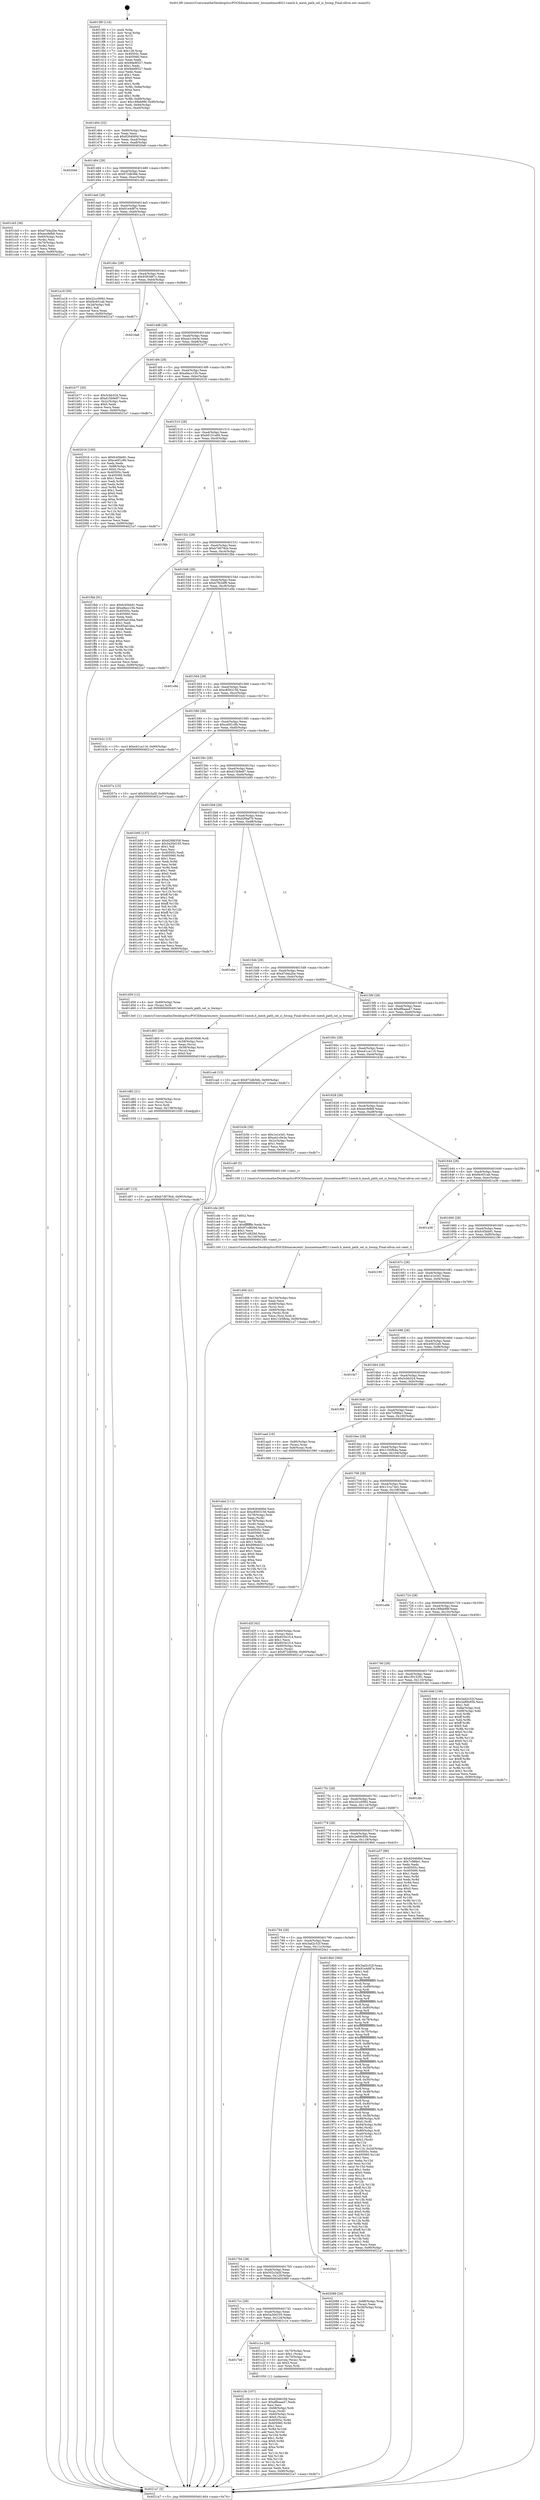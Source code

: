 digraph "0x4013f0" {
  label = "0x4013f0 (/mnt/c/Users/mathe/Desktop/tcc/POCII/binaries/extr_linuxnetmac80211mesh.h_mesh_path_sel_is_hwmp_Final-ollvm.out::main(0))"
  labelloc = "t"
  node[shape=record]

  Entry [label="",width=0.3,height=0.3,shape=circle,fillcolor=black,style=filled]
  "0x401464" [label="{
     0x401464 [32]\l
     | [instrs]\l
     &nbsp;&nbsp;0x401464 \<+6\>: mov -0x90(%rbp),%eax\l
     &nbsp;&nbsp;0x40146a \<+2\>: mov %eax,%ecx\l
     &nbsp;&nbsp;0x40146c \<+6\>: sub $0x8264fd0d,%ecx\l
     &nbsp;&nbsp;0x401472 \<+6\>: mov %eax,-0xa4(%rbp)\l
     &nbsp;&nbsp;0x401478 \<+6\>: mov %ecx,-0xa8(%rbp)\l
     &nbsp;&nbsp;0x40147e \<+6\>: je 00000000004020e6 \<main+0xcf6\>\l
  }"]
  "0x4020e6" [label="{
     0x4020e6\l
  }", style=dashed]
  "0x401484" [label="{
     0x401484 [28]\l
     | [instrs]\l
     &nbsp;&nbsp;0x401484 \<+5\>: jmp 0000000000401489 \<main+0x99\>\l
     &nbsp;&nbsp;0x401489 \<+6\>: mov -0xa4(%rbp),%eax\l
     &nbsp;&nbsp;0x40148f \<+5\>: sub $0x872db56b,%eax\l
     &nbsp;&nbsp;0x401494 \<+6\>: mov %eax,-0xac(%rbp)\l
     &nbsp;&nbsp;0x40149a \<+6\>: je 0000000000401cb5 \<main+0x8c5\>\l
  }"]
  Exit [label="",width=0.3,height=0.3,shape=circle,fillcolor=black,style=filled,peripheries=2]
  "0x401cb5" [label="{
     0x401cb5 [36]\l
     | [instrs]\l
     &nbsp;&nbsp;0x401cb5 \<+5\>: mov $0xd7d4a2be,%eax\l
     &nbsp;&nbsp;0x401cba \<+5\>: mov $0xeecfefb8,%ecx\l
     &nbsp;&nbsp;0x401cbf \<+4\>: mov -0x60(%rbp),%rdx\l
     &nbsp;&nbsp;0x401cc3 \<+2\>: mov (%rdx),%esi\l
     &nbsp;&nbsp;0x401cc5 \<+4\>: mov -0x70(%rbp),%rdx\l
     &nbsp;&nbsp;0x401cc9 \<+2\>: cmp (%rdx),%esi\l
     &nbsp;&nbsp;0x401ccb \<+3\>: cmovl %ecx,%eax\l
     &nbsp;&nbsp;0x401cce \<+6\>: mov %eax,-0x90(%rbp)\l
     &nbsp;&nbsp;0x401cd4 \<+5\>: jmp 00000000004021a7 \<main+0xdb7\>\l
  }"]
  "0x4014a0" [label="{
     0x4014a0 [28]\l
     | [instrs]\l
     &nbsp;&nbsp;0x4014a0 \<+5\>: jmp 00000000004014a5 \<main+0xb5\>\l
     &nbsp;&nbsp;0x4014a5 \<+6\>: mov -0xa4(%rbp),%eax\l
     &nbsp;&nbsp;0x4014ab \<+5\>: sub $0x91e4d87e,%eax\l
     &nbsp;&nbsp;0x4014b0 \<+6\>: mov %eax,-0xb0(%rbp)\l
     &nbsp;&nbsp;0x4014b6 \<+6\>: je 0000000000401a18 \<main+0x628\>\l
  }"]
  "0x401d97" [label="{
     0x401d97 [15]\l
     | [instrs]\l
     &nbsp;&nbsp;0x401d97 \<+10\>: movl $0xb7d078cb,-0x90(%rbp)\l
     &nbsp;&nbsp;0x401da1 \<+5\>: jmp 00000000004021a7 \<main+0xdb7\>\l
  }"]
  "0x401a18" [label="{
     0x401a18 [30]\l
     | [instrs]\l
     &nbsp;&nbsp;0x401a18 \<+5\>: mov $0x22cc0092,%eax\l
     &nbsp;&nbsp;0x401a1d \<+5\>: mov $0xf4c651ab,%ecx\l
     &nbsp;&nbsp;0x401a22 \<+3\>: mov -0x2d(%rbp),%dl\l
     &nbsp;&nbsp;0x401a25 \<+3\>: test $0x1,%dl\l
     &nbsp;&nbsp;0x401a28 \<+3\>: cmovne %ecx,%eax\l
     &nbsp;&nbsp;0x401a2b \<+6\>: mov %eax,-0x90(%rbp)\l
     &nbsp;&nbsp;0x401a31 \<+5\>: jmp 00000000004021a7 \<main+0xdb7\>\l
  }"]
  "0x4014bc" [label="{
     0x4014bc [28]\l
     | [instrs]\l
     &nbsp;&nbsp;0x4014bc \<+5\>: jmp 00000000004014c1 \<main+0xd1\>\l
     &nbsp;&nbsp;0x4014c1 \<+6\>: mov -0xa4(%rbp),%eax\l
     &nbsp;&nbsp;0x4014c7 \<+5\>: sub $0x9393d67c,%eax\l
     &nbsp;&nbsp;0x4014cc \<+6\>: mov %eax,-0xb4(%rbp)\l
     &nbsp;&nbsp;0x4014d2 \<+6\>: je 0000000000401da6 \<main+0x9b6\>\l
  }"]
  "0x401d82" [label="{
     0x401d82 [21]\l
     | [instrs]\l
     &nbsp;&nbsp;0x401d82 \<+4\>: mov -0x68(%rbp),%rcx\l
     &nbsp;&nbsp;0x401d86 \<+3\>: mov (%rcx),%rcx\l
     &nbsp;&nbsp;0x401d89 \<+3\>: mov %rcx,%rdi\l
     &nbsp;&nbsp;0x401d8c \<+6\>: mov %eax,-0x138(%rbp)\l
     &nbsp;&nbsp;0x401d92 \<+5\>: call 0000000000401030 \<free@plt\>\l
     | [calls]\l
     &nbsp;&nbsp;0x401030 \{1\} (unknown)\l
  }"]
  "0x401da6" [label="{
     0x401da6\l
  }", style=dashed]
  "0x4014d8" [label="{
     0x4014d8 [28]\l
     | [instrs]\l
     &nbsp;&nbsp;0x4014d8 \<+5\>: jmp 00000000004014dd \<main+0xed\>\l
     &nbsp;&nbsp;0x4014dd \<+6\>: mov -0xa4(%rbp),%eax\l
     &nbsp;&nbsp;0x4014e3 \<+5\>: sub $0xa41c0e3e,%eax\l
     &nbsp;&nbsp;0x4014e8 \<+6\>: mov %eax,-0xb8(%rbp)\l
     &nbsp;&nbsp;0x4014ee \<+6\>: je 0000000000401b77 \<main+0x787\>\l
  }"]
  "0x401d65" [label="{
     0x401d65 [29]\l
     | [instrs]\l
     &nbsp;&nbsp;0x401d65 \<+10\>: movabs $0x4030d6,%rdi\l
     &nbsp;&nbsp;0x401d6f \<+4\>: mov -0x58(%rbp),%rcx\l
     &nbsp;&nbsp;0x401d73 \<+2\>: mov %eax,(%rcx)\l
     &nbsp;&nbsp;0x401d75 \<+4\>: mov -0x58(%rbp),%rcx\l
     &nbsp;&nbsp;0x401d79 \<+2\>: mov (%rcx),%esi\l
     &nbsp;&nbsp;0x401d7b \<+2\>: mov $0x0,%al\l
     &nbsp;&nbsp;0x401d7d \<+5\>: call 0000000000401040 \<printf@plt\>\l
     | [calls]\l
     &nbsp;&nbsp;0x401040 \{1\} (unknown)\l
  }"]
  "0x401b77" [label="{
     0x401b77 [30]\l
     | [instrs]\l
     &nbsp;&nbsp;0x401b77 \<+5\>: mov $0x5cbb324,%eax\l
     &nbsp;&nbsp;0x401b7c \<+5\>: mov $0xd15b9e87,%ecx\l
     &nbsp;&nbsp;0x401b81 \<+3\>: mov -0x2c(%rbp),%edx\l
     &nbsp;&nbsp;0x401b84 \<+3\>: cmp $0x0,%edx\l
     &nbsp;&nbsp;0x401b87 \<+3\>: cmove %ecx,%eax\l
     &nbsp;&nbsp;0x401b8a \<+6\>: mov %eax,-0x90(%rbp)\l
     &nbsp;&nbsp;0x401b90 \<+5\>: jmp 00000000004021a7 \<main+0xdb7\>\l
  }"]
  "0x4014f4" [label="{
     0x4014f4 [28]\l
     | [instrs]\l
     &nbsp;&nbsp;0x4014f4 \<+5\>: jmp 00000000004014f9 \<main+0x109\>\l
     &nbsp;&nbsp;0x4014f9 \<+6\>: mov -0xa4(%rbp),%eax\l
     &nbsp;&nbsp;0x4014ff \<+5\>: sub $0xa9acc15b,%eax\l
     &nbsp;&nbsp;0x401504 \<+6\>: mov %eax,-0xbc(%rbp)\l
     &nbsp;&nbsp;0x40150a \<+6\>: je 0000000000402016 \<main+0xc26\>\l
  }"]
  "0x401d06" [label="{
     0x401d06 [41]\l
     | [instrs]\l
     &nbsp;&nbsp;0x401d06 \<+6\>: mov -0x134(%rbp),%ecx\l
     &nbsp;&nbsp;0x401d0c \<+3\>: imul %eax,%ecx\l
     &nbsp;&nbsp;0x401d0f \<+4\>: mov -0x68(%rbp),%rsi\l
     &nbsp;&nbsp;0x401d13 \<+3\>: mov (%rsi),%rsi\l
     &nbsp;&nbsp;0x401d16 \<+4\>: mov -0x60(%rbp),%rdi\l
     &nbsp;&nbsp;0x401d1a \<+3\>: movslq (%rdi),%rdi\l
     &nbsp;&nbsp;0x401d1d \<+3\>: mov %ecx,(%rsi,%rdi,4)\l
     &nbsp;&nbsp;0x401d20 \<+10\>: movl $0x11b5fb4a,-0x90(%rbp)\l
     &nbsp;&nbsp;0x401d2a \<+5\>: jmp 00000000004021a7 \<main+0xdb7\>\l
  }"]
  "0x402016" [label="{
     0x402016 [100]\l
     | [instrs]\l
     &nbsp;&nbsp;0x402016 \<+5\>: mov $0xfc45bb91,%eax\l
     &nbsp;&nbsp;0x40201b \<+5\>: mov $0xce0f1c9b,%ecx\l
     &nbsp;&nbsp;0x402020 \<+2\>: xor %edx,%edx\l
     &nbsp;&nbsp;0x402022 \<+7\>: mov -0x88(%rbp),%rsi\l
     &nbsp;&nbsp;0x402029 \<+6\>: movl $0x0,(%rsi)\l
     &nbsp;&nbsp;0x40202f \<+7\>: mov 0x40505c,%edi\l
     &nbsp;&nbsp;0x402036 \<+8\>: mov 0x405060,%r8d\l
     &nbsp;&nbsp;0x40203e \<+3\>: sub $0x1,%edx\l
     &nbsp;&nbsp;0x402041 \<+3\>: mov %edi,%r9d\l
     &nbsp;&nbsp;0x402044 \<+3\>: add %edx,%r9d\l
     &nbsp;&nbsp;0x402047 \<+4\>: imul %r9d,%edi\l
     &nbsp;&nbsp;0x40204b \<+3\>: and $0x1,%edi\l
     &nbsp;&nbsp;0x40204e \<+3\>: cmp $0x0,%edi\l
     &nbsp;&nbsp;0x402051 \<+4\>: sete %r10b\l
     &nbsp;&nbsp;0x402055 \<+4\>: cmp $0xa,%r8d\l
     &nbsp;&nbsp;0x402059 \<+4\>: setl %r11b\l
     &nbsp;&nbsp;0x40205d \<+3\>: mov %r10b,%bl\l
     &nbsp;&nbsp;0x402060 \<+3\>: and %r11b,%bl\l
     &nbsp;&nbsp;0x402063 \<+3\>: xor %r11b,%r10b\l
     &nbsp;&nbsp;0x402066 \<+3\>: or %r10b,%bl\l
     &nbsp;&nbsp;0x402069 \<+3\>: test $0x1,%bl\l
     &nbsp;&nbsp;0x40206c \<+3\>: cmovne %ecx,%eax\l
     &nbsp;&nbsp;0x40206f \<+6\>: mov %eax,-0x90(%rbp)\l
     &nbsp;&nbsp;0x402075 \<+5\>: jmp 00000000004021a7 \<main+0xdb7\>\l
  }"]
  "0x401510" [label="{
     0x401510 [28]\l
     | [instrs]\l
     &nbsp;&nbsp;0x401510 \<+5\>: jmp 0000000000401515 \<main+0x125\>\l
     &nbsp;&nbsp;0x401515 \<+6\>: mov -0xa4(%rbp),%eax\l
     &nbsp;&nbsp;0x40151b \<+5\>: sub $0xb0151e69,%eax\l
     &nbsp;&nbsp;0x401520 \<+6\>: mov %eax,-0xc0(%rbp)\l
     &nbsp;&nbsp;0x401526 \<+6\>: je 0000000000401f4b \<main+0xb5b\>\l
  }"]
  "0x401cde" [label="{
     0x401cde [40]\l
     | [instrs]\l
     &nbsp;&nbsp;0x401cde \<+5\>: mov $0x2,%ecx\l
     &nbsp;&nbsp;0x401ce3 \<+1\>: cltd\l
     &nbsp;&nbsp;0x401ce4 \<+2\>: idiv %ecx\l
     &nbsp;&nbsp;0x401ce6 \<+6\>: imul $0xfffffffe,%edx,%ecx\l
     &nbsp;&nbsp;0x401cec \<+6\>: sub $0x97cd829d,%ecx\l
     &nbsp;&nbsp;0x401cf2 \<+3\>: add $0x1,%ecx\l
     &nbsp;&nbsp;0x401cf5 \<+6\>: add $0x97cd829d,%ecx\l
     &nbsp;&nbsp;0x401cfb \<+6\>: mov %ecx,-0x134(%rbp)\l
     &nbsp;&nbsp;0x401d01 \<+5\>: call 0000000000401160 \<next_i\>\l
     | [calls]\l
     &nbsp;&nbsp;0x401160 \{1\} (/mnt/c/Users/mathe/Desktop/tcc/POCII/binaries/extr_linuxnetmac80211mesh.h_mesh_path_sel_is_hwmp_Final-ollvm.out::next_i)\l
  }"]
  "0x401f4b" [label="{
     0x401f4b\l
  }", style=dashed]
  "0x40152c" [label="{
     0x40152c [28]\l
     | [instrs]\l
     &nbsp;&nbsp;0x40152c \<+5\>: jmp 0000000000401531 \<main+0x141\>\l
     &nbsp;&nbsp;0x401531 \<+6\>: mov -0xa4(%rbp),%eax\l
     &nbsp;&nbsp;0x401537 \<+5\>: sub $0xb7d078cb,%eax\l
     &nbsp;&nbsp;0x40153c \<+6\>: mov %eax,-0xc4(%rbp)\l
     &nbsp;&nbsp;0x401542 \<+6\>: je 0000000000401fbb \<main+0xbcb\>\l
  }"]
  "0x401c3b" [label="{
     0x401c3b [107]\l
     | [instrs]\l
     &nbsp;&nbsp;0x401c3b \<+5\>: mov $0x62fd6358,%ecx\l
     &nbsp;&nbsp;0x401c40 \<+5\>: mov $0xdfbaaa47,%edx\l
     &nbsp;&nbsp;0x401c45 \<+2\>: xor %esi,%esi\l
     &nbsp;&nbsp;0x401c47 \<+4\>: mov -0x68(%rbp),%rdi\l
     &nbsp;&nbsp;0x401c4b \<+3\>: mov %rax,(%rdi)\l
     &nbsp;&nbsp;0x401c4e \<+4\>: mov -0x60(%rbp),%rax\l
     &nbsp;&nbsp;0x401c52 \<+6\>: movl $0x0,(%rax)\l
     &nbsp;&nbsp;0x401c58 \<+8\>: mov 0x40505c,%r8d\l
     &nbsp;&nbsp;0x401c60 \<+8\>: mov 0x405060,%r9d\l
     &nbsp;&nbsp;0x401c68 \<+3\>: sub $0x1,%esi\l
     &nbsp;&nbsp;0x401c6b \<+3\>: mov %r8d,%r10d\l
     &nbsp;&nbsp;0x401c6e \<+3\>: add %esi,%r10d\l
     &nbsp;&nbsp;0x401c71 \<+4\>: imul %r10d,%r8d\l
     &nbsp;&nbsp;0x401c75 \<+4\>: and $0x1,%r8d\l
     &nbsp;&nbsp;0x401c79 \<+4\>: cmp $0x0,%r8d\l
     &nbsp;&nbsp;0x401c7d \<+4\>: sete %r11b\l
     &nbsp;&nbsp;0x401c81 \<+4\>: cmp $0xa,%r9d\l
     &nbsp;&nbsp;0x401c85 \<+3\>: setl %bl\l
     &nbsp;&nbsp;0x401c88 \<+3\>: mov %r11b,%r14b\l
     &nbsp;&nbsp;0x401c8b \<+3\>: and %bl,%r14b\l
     &nbsp;&nbsp;0x401c8e \<+3\>: xor %bl,%r11b\l
     &nbsp;&nbsp;0x401c91 \<+3\>: or %r11b,%r14b\l
     &nbsp;&nbsp;0x401c94 \<+4\>: test $0x1,%r14b\l
     &nbsp;&nbsp;0x401c98 \<+3\>: cmovne %edx,%ecx\l
     &nbsp;&nbsp;0x401c9b \<+6\>: mov %ecx,-0x90(%rbp)\l
     &nbsp;&nbsp;0x401ca1 \<+5\>: jmp 00000000004021a7 \<main+0xdb7\>\l
  }"]
  "0x401fbb" [label="{
     0x401fbb [91]\l
     | [instrs]\l
     &nbsp;&nbsp;0x401fbb \<+5\>: mov $0xfc45bb91,%eax\l
     &nbsp;&nbsp;0x401fc0 \<+5\>: mov $0xa9acc15b,%ecx\l
     &nbsp;&nbsp;0x401fc5 \<+7\>: mov 0x40505c,%edx\l
     &nbsp;&nbsp;0x401fcc \<+7\>: mov 0x405060,%esi\l
     &nbsp;&nbsp;0x401fd3 \<+2\>: mov %edx,%edi\l
     &nbsp;&nbsp;0x401fd5 \<+6\>: add $0x95ad1bba,%edi\l
     &nbsp;&nbsp;0x401fdb \<+3\>: sub $0x1,%edi\l
     &nbsp;&nbsp;0x401fde \<+6\>: sub $0x95ad1bba,%edi\l
     &nbsp;&nbsp;0x401fe4 \<+3\>: imul %edi,%edx\l
     &nbsp;&nbsp;0x401fe7 \<+3\>: and $0x1,%edx\l
     &nbsp;&nbsp;0x401fea \<+3\>: cmp $0x0,%edx\l
     &nbsp;&nbsp;0x401fed \<+4\>: sete %r8b\l
     &nbsp;&nbsp;0x401ff1 \<+3\>: cmp $0xa,%esi\l
     &nbsp;&nbsp;0x401ff4 \<+4\>: setl %r9b\l
     &nbsp;&nbsp;0x401ff8 \<+3\>: mov %r8b,%r10b\l
     &nbsp;&nbsp;0x401ffb \<+3\>: and %r9b,%r10b\l
     &nbsp;&nbsp;0x401ffe \<+3\>: xor %r9b,%r8b\l
     &nbsp;&nbsp;0x402001 \<+3\>: or %r8b,%r10b\l
     &nbsp;&nbsp;0x402004 \<+4\>: test $0x1,%r10b\l
     &nbsp;&nbsp;0x402008 \<+3\>: cmovne %ecx,%eax\l
     &nbsp;&nbsp;0x40200b \<+6\>: mov %eax,-0x90(%rbp)\l
     &nbsp;&nbsp;0x402011 \<+5\>: jmp 00000000004021a7 \<main+0xdb7\>\l
  }"]
  "0x401548" [label="{
     0x401548 [28]\l
     | [instrs]\l
     &nbsp;&nbsp;0x401548 \<+5\>: jmp 000000000040154d \<main+0x15d\>\l
     &nbsp;&nbsp;0x40154d \<+6\>: mov -0xa4(%rbp),%eax\l
     &nbsp;&nbsp;0x401553 \<+5\>: sub $0xb7fb3df9,%eax\l
     &nbsp;&nbsp;0x401558 \<+6\>: mov %eax,-0xc8(%rbp)\l
     &nbsp;&nbsp;0x40155e \<+6\>: je 0000000000401e9a \<main+0xaaa\>\l
  }"]
  "0x4017e8" [label="{
     0x4017e8\l
  }", style=dashed]
  "0x401e9a" [label="{
     0x401e9a\l
  }", style=dashed]
  "0x401564" [label="{
     0x401564 [28]\l
     | [instrs]\l
     &nbsp;&nbsp;0x401564 \<+5\>: jmp 0000000000401569 \<main+0x179\>\l
     &nbsp;&nbsp;0x401569 \<+6\>: mov -0xa4(%rbp),%eax\l
     &nbsp;&nbsp;0x40156f \<+5\>: sub $0xc8563156,%eax\l
     &nbsp;&nbsp;0x401574 \<+6\>: mov %eax,-0xcc(%rbp)\l
     &nbsp;&nbsp;0x40157a \<+6\>: je 0000000000401b2c \<main+0x73c\>\l
  }"]
  "0x401c1e" [label="{
     0x401c1e [29]\l
     | [instrs]\l
     &nbsp;&nbsp;0x401c1e \<+4\>: mov -0x70(%rbp),%rax\l
     &nbsp;&nbsp;0x401c22 \<+6\>: movl $0x1,(%rax)\l
     &nbsp;&nbsp;0x401c28 \<+4\>: mov -0x70(%rbp),%rax\l
     &nbsp;&nbsp;0x401c2c \<+3\>: movslq (%rax),%rax\l
     &nbsp;&nbsp;0x401c2f \<+4\>: shl $0x2,%rax\l
     &nbsp;&nbsp;0x401c33 \<+3\>: mov %rax,%rdi\l
     &nbsp;&nbsp;0x401c36 \<+5\>: call 0000000000401050 \<malloc@plt\>\l
     | [calls]\l
     &nbsp;&nbsp;0x401050 \{1\} (unknown)\l
  }"]
  "0x401b2c" [label="{
     0x401b2c [15]\l
     | [instrs]\l
     &nbsp;&nbsp;0x401b2c \<+10\>: movl $0xe41ca116,-0x90(%rbp)\l
     &nbsp;&nbsp;0x401b36 \<+5\>: jmp 00000000004021a7 \<main+0xdb7\>\l
  }"]
  "0x401580" [label="{
     0x401580 [28]\l
     | [instrs]\l
     &nbsp;&nbsp;0x401580 \<+5\>: jmp 0000000000401585 \<main+0x195\>\l
     &nbsp;&nbsp;0x401585 \<+6\>: mov -0xa4(%rbp),%eax\l
     &nbsp;&nbsp;0x40158b \<+5\>: sub $0xce0f1c9b,%eax\l
     &nbsp;&nbsp;0x401590 \<+6\>: mov %eax,-0xd0(%rbp)\l
     &nbsp;&nbsp;0x401596 \<+6\>: je 000000000040207a \<main+0xc8a\>\l
  }"]
  "0x4017cc" [label="{
     0x4017cc [28]\l
     | [instrs]\l
     &nbsp;&nbsp;0x4017cc \<+5\>: jmp 00000000004017d1 \<main+0x3e1\>\l
     &nbsp;&nbsp;0x4017d1 \<+6\>: mov -0xa4(%rbp),%eax\l
     &nbsp;&nbsp;0x4017d7 \<+5\>: sub $0x5a30d105,%eax\l
     &nbsp;&nbsp;0x4017dc \<+6\>: mov %eax,-0x124(%rbp)\l
     &nbsp;&nbsp;0x4017e2 \<+6\>: je 0000000000401c1e \<main+0x82e\>\l
  }"]
  "0x40207a" [label="{
     0x40207a [15]\l
     | [instrs]\l
     &nbsp;&nbsp;0x40207a \<+10\>: movl $0x502c3a5f,-0x90(%rbp)\l
     &nbsp;&nbsp;0x402084 \<+5\>: jmp 00000000004021a7 \<main+0xdb7\>\l
  }"]
  "0x40159c" [label="{
     0x40159c [28]\l
     | [instrs]\l
     &nbsp;&nbsp;0x40159c \<+5\>: jmp 00000000004015a1 \<main+0x1b1\>\l
     &nbsp;&nbsp;0x4015a1 \<+6\>: mov -0xa4(%rbp),%eax\l
     &nbsp;&nbsp;0x4015a7 \<+5\>: sub $0xd15b9e87,%eax\l
     &nbsp;&nbsp;0x4015ac \<+6\>: mov %eax,-0xd4(%rbp)\l
     &nbsp;&nbsp;0x4015b2 \<+6\>: je 0000000000401b95 \<main+0x7a5\>\l
  }"]
  "0x402089" [label="{
     0x402089 [24]\l
     | [instrs]\l
     &nbsp;&nbsp;0x402089 \<+7\>: mov -0x88(%rbp),%rax\l
     &nbsp;&nbsp;0x402090 \<+2\>: mov (%rax),%eax\l
     &nbsp;&nbsp;0x402092 \<+4\>: lea -0x28(%rbp),%rsp\l
     &nbsp;&nbsp;0x402096 \<+1\>: pop %rbx\l
     &nbsp;&nbsp;0x402097 \<+2\>: pop %r12\l
     &nbsp;&nbsp;0x402099 \<+2\>: pop %r13\l
     &nbsp;&nbsp;0x40209b \<+2\>: pop %r14\l
     &nbsp;&nbsp;0x40209d \<+2\>: pop %r15\l
     &nbsp;&nbsp;0x40209f \<+1\>: pop %rbp\l
     &nbsp;&nbsp;0x4020a0 \<+1\>: ret\l
  }"]
  "0x401b95" [label="{
     0x401b95 [137]\l
     | [instrs]\l
     &nbsp;&nbsp;0x401b95 \<+5\>: mov $0x62fd6358,%eax\l
     &nbsp;&nbsp;0x401b9a \<+5\>: mov $0x5a30d105,%ecx\l
     &nbsp;&nbsp;0x401b9f \<+2\>: mov $0x1,%dl\l
     &nbsp;&nbsp;0x401ba1 \<+2\>: xor %esi,%esi\l
     &nbsp;&nbsp;0x401ba3 \<+7\>: mov 0x40505c,%edi\l
     &nbsp;&nbsp;0x401baa \<+8\>: mov 0x405060,%r8d\l
     &nbsp;&nbsp;0x401bb2 \<+3\>: sub $0x1,%esi\l
     &nbsp;&nbsp;0x401bb5 \<+3\>: mov %edi,%r9d\l
     &nbsp;&nbsp;0x401bb8 \<+3\>: add %esi,%r9d\l
     &nbsp;&nbsp;0x401bbb \<+4\>: imul %r9d,%edi\l
     &nbsp;&nbsp;0x401bbf \<+3\>: and $0x1,%edi\l
     &nbsp;&nbsp;0x401bc2 \<+3\>: cmp $0x0,%edi\l
     &nbsp;&nbsp;0x401bc5 \<+4\>: sete %r10b\l
     &nbsp;&nbsp;0x401bc9 \<+4\>: cmp $0xa,%r8d\l
     &nbsp;&nbsp;0x401bcd \<+4\>: setl %r11b\l
     &nbsp;&nbsp;0x401bd1 \<+3\>: mov %r10b,%bl\l
     &nbsp;&nbsp;0x401bd4 \<+3\>: xor $0xff,%bl\l
     &nbsp;&nbsp;0x401bd7 \<+3\>: mov %r11b,%r14b\l
     &nbsp;&nbsp;0x401bda \<+4\>: xor $0xff,%r14b\l
     &nbsp;&nbsp;0x401bde \<+3\>: xor $0x1,%dl\l
     &nbsp;&nbsp;0x401be1 \<+3\>: mov %bl,%r15b\l
     &nbsp;&nbsp;0x401be4 \<+4\>: and $0xff,%r15b\l
     &nbsp;&nbsp;0x401be8 \<+3\>: and %dl,%r10b\l
     &nbsp;&nbsp;0x401beb \<+3\>: mov %r14b,%r12b\l
     &nbsp;&nbsp;0x401bee \<+4\>: and $0xff,%r12b\l
     &nbsp;&nbsp;0x401bf2 \<+3\>: and %dl,%r11b\l
     &nbsp;&nbsp;0x401bf5 \<+3\>: or %r10b,%r15b\l
     &nbsp;&nbsp;0x401bf8 \<+3\>: or %r11b,%r12b\l
     &nbsp;&nbsp;0x401bfb \<+3\>: xor %r12b,%r15b\l
     &nbsp;&nbsp;0x401bfe \<+3\>: or %r14b,%bl\l
     &nbsp;&nbsp;0x401c01 \<+3\>: xor $0xff,%bl\l
     &nbsp;&nbsp;0x401c04 \<+3\>: or $0x1,%dl\l
     &nbsp;&nbsp;0x401c07 \<+2\>: and %dl,%bl\l
     &nbsp;&nbsp;0x401c09 \<+3\>: or %bl,%r15b\l
     &nbsp;&nbsp;0x401c0c \<+4\>: test $0x1,%r15b\l
     &nbsp;&nbsp;0x401c10 \<+3\>: cmovne %ecx,%eax\l
     &nbsp;&nbsp;0x401c13 \<+6\>: mov %eax,-0x90(%rbp)\l
     &nbsp;&nbsp;0x401c19 \<+5\>: jmp 00000000004021a7 \<main+0xdb7\>\l
  }"]
  "0x4015b8" [label="{
     0x4015b8 [28]\l
     | [instrs]\l
     &nbsp;&nbsp;0x4015b8 \<+5\>: jmp 00000000004015bd \<main+0x1cd\>\l
     &nbsp;&nbsp;0x4015bd \<+6\>: mov -0xa4(%rbp),%eax\l
     &nbsp;&nbsp;0x4015c3 \<+5\>: sub $0xd2fdaf7b,%eax\l
     &nbsp;&nbsp;0x4015c8 \<+6\>: mov %eax,-0xd8(%rbp)\l
     &nbsp;&nbsp;0x4015ce \<+6\>: je 0000000000401ebe \<main+0xace\>\l
  }"]
  "0x4017b0" [label="{
     0x4017b0 [28]\l
     | [instrs]\l
     &nbsp;&nbsp;0x4017b0 \<+5\>: jmp 00000000004017b5 \<main+0x3c5\>\l
     &nbsp;&nbsp;0x4017b5 \<+6\>: mov -0xa4(%rbp),%eax\l
     &nbsp;&nbsp;0x4017bb \<+5\>: sub $0x502c3a5f,%eax\l
     &nbsp;&nbsp;0x4017c0 \<+6\>: mov %eax,-0x120(%rbp)\l
     &nbsp;&nbsp;0x4017c6 \<+6\>: je 0000000000402089 \<main+0xc99\>\l
  }"]
  "0x401ebe" [label="{
     0x401ebe\l
  }", style=dashed]
  "0x4015d4" [label="{
     0x4015d4 [28]\l
     | [instrs]\l
     &nbsp;&nbsp;0x4015d4 \<+5\>: jmp 00000000004015d9 \<main+0x1e9\>\l
     &nbsp;&nbsp;0x4015d9 \<+6\>: mov -0xa4(%rbp),%eax\l
     &nbsp;&nbsp;0x4015df \<+5\>: sub $0xd7d4a2be,%eax\l
     &nbsp;&nbsp;0x4015e4 \<+6\>: mov %eax,-0xdc(%rbp)\l
     &nbsp;&nbsp;0x4015ea \<+6\>: je 0000000000401d59 \<main+0x969\>\l
  }"]
  "0x4020a1" [label="{
     0x4020a1\l
  }", style=dashed]
  "0x401d59" [label="{
     0x401d59 [12]\l
     | [instrs]\l
     &nbsp;&nbsp;0x401d59 \<+4\>: mov -0x68(%rbp),%rax\l
     &nbsp;&nbsp;0x401d5d \<+3\>: mov (%rax),%rdi\l
     &nbsp;&nbsp;0x401d60 \<+5\>: call 00000000004013e0 \<mesh_path_sel_is_hwmp\>\l
     | [calls]\l
     &nbsp;&nbsp;0x4013e0 \{1\} (/mnt/c/Users/mathe/Desktop/tcc/POCII/binaries/extr_linuxnetmac80211mesh.h_mesh_path_sel_is_hwmp_Final-ollvm.out::mesh_path_sel_is_hwmp)\l
  }"]
  "0x4015f0" [label="{
     0x4015f0 [28]\l
     | [instrs]\l
     &nbsp;&nbsp;0x4015f0 \<+5\>: jmp 00000000004015f5 \<main+0x205\>\l
     &nbsp;&nbsp;0x4015f5 \<+6\>: mov -0xa4(%rbp),%eax\l
     &nbsp;&nbsp;0x4015fb \<+5\>: sub $0xdfbaaa47,%eax\l
     &nbsp;&nbsp;0x401600 \<+6\>: mov %eax,-0xe0(%rbp)\l
     &nbsp;&nbsp;0x401606 \<+6\>: je 0000000000401ca6 \<main+0x8b6\>\l
  }"]
  "0x401abd" [label="{
     0x401abd [111]\l
     | [instrs]\l
     &nbsp;&nbsp;0x401abd \<+5\>: mov $0x8264fd0d,%ecx\l
     &nbsp;&nbsp;0x401ac2 \<+5\>: mov $0xc8563156,%edx\l
     &nbsp;&nbsp;0x401ac7 \<+4\>: mov -0x78(%rbp),%rdi\l
     &nbsp;&nbsp;0x401acb \<+2\>: mov %eax,(%rdi)\l
     &nbsp;&nbsp;0x401acd \<+4\>: mov -0x78(%rbp),%rdi\l
     &nbsp;&nbsp;0x401ad1 \<+2\>: mov (%rdi),%eax\l
     &nbsp;&nbsp;0x401ad3 \<+3\>: mov %eax,-0x2c(%rbp)\l
     &nbsp;&nbsp;0x401ad6 \<+7\>: mov 0x40505c,%eax\l
     &nbsp;&nbsp;0x401add \<+7\>: mov 0x405060,%esi\l
     &nbsp;&nbsp;0x401ae4 \<+3\>: mov %eax,%r8d\l
     &nbsp;&nbsp;0x401ae7 \<+7\>: sub $0x896eb321,%r8d\l
     &nbsp;&nbsp;0x401aee \<+4\>: sub $0x1,%r8d\l
     &nbsp;&nbsp;0x401af2 \<+7\>: add $0x896eb321,%r8d\l
     &nbsp;&nbsp;0x401af9 \<+4\>: imul %r8d,%eax\l
     &nbsp;&nbsp;0x401afd \<+3\>: and $0x1,%eax\l
     &nbsp;&nbsp;0x401b00 \<+3\>: cmp $0x0,%eax\l
     &nbsp;&nbsp;0x401b03 \<+4\>: sete %r9b\l
     &nbsp;&nbsp;0x401b07 \<+3\>: cmp $0xa,%esi\l
     &nbsp;&nbsp;0x401b0a \<+4\>: setl %r10b\l
     &nbsp;&nbsp;0x401b0e \<+3\>: mov %r9b,%r11b\l
     &nbsp;&nbsp;0x401b11 \<+3\>: and %r10b,%r11b\l
     &nbsp;&nbsp;0x401b14 \<+3\>: xor %r10b,%r9b\l
     &nbsp;&nbsp;0x401b17 \<+3\>: or %r9b,%r11b\l
     &nbsp;&nbsp;0x401b1a \<+4\>: test $0x1,%r11b\l
     &nbsp;&nbsp;0x401b1e \<+3\>: cmovne %edx,%ecx\l
     &nbsp;&nbsp;0x401b21 \<+6\>: mov %ecx,-0x90(%rbp)\l
     &nbsp;&nbsp;0x401b27 \<+5\>: jmp 00000000004021a7 \<main+0xdb7\>\l
  }"]
  "0x401ca6" [label="{
     0x401ca6 [15]\l
     | [instrs]\l
     &nbsp;&nbsp;0x401ca6 \<+10\>: movl $0x872db56b,-0x90(%rbp)\l
     &nbsp;&nbsp;0x401cb0 \<+5\>: jmp 00000000004021a7 \<main+0xdb7\>\l
  }"]
  "0x40160c" [label="{
     0x40160c [28]\l
     | [instrs]\l
     &nbsp;&nbsp;0x40160c \<+5\>: jmp 0000000000401611 \<main+0x221\>\l
     &nbsp;&nbsp;0x401611 \<+6\>: mov -0xa4(%rbp),%eax\l
     &nbsp;&nbsp;0x401617 \<+5\>: sub $0xe41ca116,%eax\l
     &nbsp;&nbsp;0x40161c \<+6\>: mov %eax,-0xe4(%rbp)\l
     &nbsp;&nbsp;0x401622 \<+6\>: je 0000000000401b3b \<main+0x74b\>\l
  }"]
  "0x401794" [label="{
     0x401794 [28]\l
     | [instrs]\l
     &nbsp;&nbsp;0x401794 \<+5\>: jmp 0000000000401799 \<main+0x3a9\>\l
     &nbsp;&nbsp;0x401799 \<+6\>: mov -0xa4(%rbp),%eax\l
     &nbsp;&nbsp;0x40179f \<+5\>: sub $0x3ad2c52f,%eax\l
     &nbsp;&nbsp;0x4017a4 \<+6\>: mov %eax,-0x11c(%rbp)\l
     &nbsp;&nbsp;0x4017aa \<+6\>: je 00000000004020a1 \<main+0xcb1\>\l
  }"]
  "0x401b3b" [label="{
     0x401b3b [30]\l
     | [instrs]\l
     &nbsp;&nbsp;0x401b3b \<+5\>: mov $0x1e1e3d1,%eax\l
     &nbsp;&nbsp;0x401b40 \<+5\>: mov $0xa41c0e3e,%ecx\l
     &nbsp;&nbsp;0x401b45 \<+3\>: mov -0x2c(%rbp),%edx\l
     &nbsp;&nbsp;0x401b48 \<+3\>: cmp $0x1,%edx\l
     &nbsp;&nbsp;0x401b4b \<+3\>: cmovl %ecx,%eax\l
     &nbsp;&nbsp;0x401b4e \<+6\>: mov %eax,-0x90(%rbp)\l
     &nbsp;&nbsp;0x401b54 \<+5\>: jmp 00000000004021a7 \<main+0xdb7\>\l
  }"]
  "0x401628" [label="{
     0x401628 [28]\l
     | [instrs]\l
     &nbsp;&nbsp;0x401628 \<+5\>: jmp 000000000040162d \<main+0x23d\>\l
     &nbsp;&nbsp;0x40162d \<+6\>: mov -0xa4(%rbp),%eax\l
     &nbsp;&nbsp;0x401633 \<+5\>: sub $0xeecfefb8,%eax\l
     &nbsp;&nbsp;0x401638 \<+6\>: mov %eax,-0xe8(%rbp)\l
     &nbsp;&nbsp;0x40163e \<+6\>: je 0000000000401cd9 \<main+0x8e9\>\l
  }"]
  "0x4018b0" [label="{
     0x4018b0 [360]\l
     | [instrs]\l
     &nbsp;&nbsp;0x4018b0 \<+5\>: mov $0x3ad2c52f,%eax\l
     &nbsp;&nbsp;0x4018b5 \<+5\>: mov $0x91e4d87e,%ecx\l
     &nbsp;&nbsp;0x4018ba \<+2\>: mov $0x1,%dl\l
     &nbsp;&nbsp;0x4018bc \<+2\>: xor %esi,%esi\l
     &nbsp;&nbsp;0x4018be \<+3\>: mov %rsp,%rdi\l
     &nbsp;&nbsp;0x4018c1 \<+4\>: add $0xfffffffffffffff0,%rdi\l
     &nbsp;&nbsp;0x4018c5 \<+3\>: mov %rdi,%rsp\l
     &nbsp;&nbsp;0x4018c8 \<+7\>: mov %rdi,-0x88(%rbp)\l
     &nbsp;&nbsp;0x4018cf \<+3\>: mov %rsp,%rdi\l
     &nbsp;&nbsp;0x4018d2 \<+4\>: add $0xfffffffffffffff0,%rdi\l
     &nbsp;&nbsp;0x4018d6 \<+3\>: mov %rdi,%rsp\l
     &nbsp;&nbsp;0x4018d9 \<+3\>: mov %rsp,%r8\l
     &nbsp;&nbsp;0x4018dc \<+4\>: add $0xfffffffffffffff0,%r8\l
     &nbsp;&nbsp;0x4018e0 \<+3\>: mov %r8,%rsp\l
     &nbsp;&nbsp;0x4018e3 \<+4\>: mov %r8,-0x80(%rbp)\l
     &nbsp;&nbsp;0x4018e7 \<+3\>: mov %rsp,%r8\l
     &nbsp;&nbsp;0x4018ea \<+4\>: add $0xfffffffffffffff0,%r8\l
     &nbsp;&nbsp;0x4018ee \<+3\>: mov %r8,%rsp\l
     &nbsp;&nbsp;0x4018f1 \<+4\>: mov %r8,-0x78(%rbp)\l
     &nbsp;&nbsp;0x4018f5 \<+3\>: mov %rsp,%r8\l
     &nbsp;&nbsp;0x4018f8 \<+4\>: add $0xfffffffffffffff0,%r8\l
     &nbsp;&nbsp;0x4018fc \<+3\>: mov %r8,%rsp\l
     &nbsp;&nbsp;0x4018ff \<+4\>: mov %r8,-0x70(%rbp)\l
     &nbsp;&nbsp;0x401903 \<+3\>: mov %rsp,%r8\l
     &nbsp;&nbsp;0x401906 \<+4\>: add $0xfffffffffffffff0,%r8\l
     &nbsp;&nbsp;0x40190a \<+3\>: mov %r8,%rsp\l
     &nbsp;&nbsp;0x40190d \<+4\>: mov %r8,-0x68(%rbp)\l
     &nbsp;&nbsp;0x401911 \<+3\>: mov %rsp,%r8\l
     &nbsp;&nbsp;0x401914 \<+4\>: add $0xfffffffffffffff0,%r8\l
     &nbsp;&nbsp;0x401918 \<+3\>: mov %r8,%rsp\l
     &nbsp;&nbsp;0x40191b \<+4\>: mov %r8,-0x60(%rbp)\l
     &nbsp;&nbsp;0x40191f \<+3\>: mov %rsp,%r8\l
     &nbsp;&nbsp;0x401922 \<+4\>: add $0xfffffffffffffff0,%r8\l
     &nbsp;&nbsp;0x401926 \<+3\>: mov %r8,%rsp\l
     &nbsp;&nbsp;0x401929 \<+4\>: mov %r8,-0x58(%rbp)\l
     &nbsp;&nbsp;0x40192d \<+3\>: mov %rsp,%r8\l
     &nbsp;&nbsp;0x401930 \<+4\>: add $0xfffffffffffffff0,%r8\l
     &nbsp;&nbsp;0x401934 \<+3\>: mov %r8,%rsp\l
     &nbsp;&nbsp;0x401937 \<+4\>: mov %r8,-0x50(%rbp)\l
     &nbsp;&nbsp;0x40193b \<+3\>: mov %rsp,%r8\l
     &nbsp;&nbsp;0x40193e \<+4\>: add $0xfffffffffffffff0,%r8\l
     &nbsp;&nbsp;0x401942 \<+3\>: mov %r8,%rsp\l
     &nbsp;&nbsp;0x401945 \<+4\>: mov %r8,-0x48(%rbp)\l
     &nbsp;&nbsp;0x401949 \<+3\>: mov %rsp,%r8\l
     &nbsp;&nbsp;0x40194c \<+4\>: add $0xfffffffffffffff0,%r8\l
     &nbsp;&nbsp;0x401950 \<+3\>: mov %r8,%rsp\l
     &nbsp;&nbsp;0x401953 \<+4\>: mov %r8,-0x40(%rbp)\l
     &nbsp;&nbsp;0x401957 \<+3\>: mov %rsp,%r8\l
     &nbsp;&nbsp;0x40195a \<+4\>: add $0xfffffffffffffff0,%r8\l
     &nbsp;&nbsp;0x40195e \<+3\>: mov %r8,%rsp\l
     &nbsp;&nbsp;0x401961 \<+4\>: mov %r8,-0x38(%rbp)\l
     &nbsp;&nbsp;0x401965 \<+7\>: mov -0x88(%rbp),%r8\l
     &nbsp;&nbsp;0x40196c \<+7\>: movl $0x0,(%r8)\l
     &nbsp;&nbsp;0x401973 \<+7\>: mov -0x94(%rbp),%r9d\l
     &nbsp;&nbsp;0x40197a \<+3\>: mov %r9d,(%rdi)\l
     &nbsp;&nbsp;0x40197d \<+4\>: mov -0x80(%rbp),%r8\l
     &nbsp;&nbsp;0x401981 \<+7\>: mov -0xa0(%rbp),%r10\l
     &nbsp;&nbsp;0x401988 \<+3\>: mov %r10,(%r8)\l
     &nbsp;&nbsp;0x40198b \<+3\>: cmpl $0x2,(%rdi)\l
     &nbsp;&nbsp;0x40198e \<+4\>: setne %r11b\l
     &nbsp;&nbsp;0x401992 \<+4\>: and $0x1,%r11b\l
     &nbsp;&nbsp;0x401996 \<+4\>: mov %r11b,-0x2d(%rbp)\l
     &nbsp;&nbsp;0x40199a \<+7\>: mov 0x40505c,%ebx\l
     &nbsp;&nbsp;0x4019a1 \<+8\>: mov 0x405060,%r14d\l
     &nbsp;&nbsp;0x4019a9 \<+3\>: sub $0x1,%esi\l
     &nbsp;&nbsp;0x4019ac \<+3\>: mov %ebx,%r15d\l
     &nbsp;&nbsp;0x4019af \<+3\>: add %esi,%r15d\l
     &nbsp;&nbsp;0x4019b2 \<+4\>: imul %r15d,%ebx\l
     &nbsp;&nbsp;0x4019b6 \<+3\>: and $0x1,%ebx\l
     &nbsp;&nbsp;0x4019b9 \<+3\>: cmp $0x0,%ebx\l
     &nbsp;&nbsp;0x4019bc \<+4\>: sete %r11b\l
     &nbsp;&nbsp;0x4019c0 \<+4\>: cmp $0xa,%r14d\l
     &nbsp;&nbsp;0x4019c4 \<+4\>: setl %r12b\l
     &nbsp;&nbsp;0x4019c8 \<+3\>: mov %r11b,%r13b\l
     &nbsp;&nbsp;0x4019cb \<+4\>: xor $0xff,%r13b\l
     &nbsp;&nbsp;0x4019cf \<+3\>: mov %r12b,%sil\l
     &nbsp;&nbsp;0x4019d2 \<+4\>: xor $0xff,%sil\l
     &nbsp;&nbsp;0x4019d6 \<+3\>: xor $0x0,%dl\l
     &nbsp;&nbsp;0x4019d9 \<+3\>: mov %r13b,%dil\l
     &nbsp;&nbsp;0x4019dc \<+4\>: and $0x0,%dil\l
     &nbsp;&nbsp;0x4019e0 \<+3\>: and %dl,%r11b\l
     &nbsp;&nbsp;0x4019e3 \<+3\>: mov %sil,%r8b\l
     &nbsp;&nbsp;0x4019e6 \<+4\>: and $0x0,%r8b\l
     &nbsp;&nbsp;0x4019ea \<+3\>: and %dl,%r12b\l
     &nbsp;&nbsp;0x4019ed \<+3\>: or %r11b,%dil\l
     &nbsp;&nbsp;0x4019f0 \<+3\>: or %r12b,%r8b\l
     &nbsp;&nbsp;0x4019f3 \<+3\>: xor %r8b,%dil\l
     &nbsp;&nbsp;0x4019f6 \<+3\>: or %sil,%r13b\l
     &nbsp;&nbsp;0x4019f9 \<+4\>: xor $0xff,%r13b\l
     &nbsp;&nbsp;0x4019fd \<+3\>: or $0x0,%dl\l
     &nbsp;&nbsp;0x401a00 \<+3\>: and %dl,%r13b\l
     &nbsp;&nbsp;0x401a03 \<+3\>: or %r13b,%dil\l
     &nbsp;&nbsp;0x401a06 \<+4\>: test $0x1,%dil\l
     &nbsp;&nbsp;0x401a0a \<+3\>: cmovne %ecx,%eax\l
     &nbsp;&nbsp;0x401a0d \<+6\>: mov %eax,-0x90(%rbp)\l
     &nbsp;&nbsp;0x401a13 \<+5\>: jmp 00000000004021a7 \<main+0xdb7\>\l
  }"]
  "0x401cd9" [label="{
     0x401cd9 [5]\l
     | [instrs]\l
     &nbsp;&nbsp;0x401cd9 \<+5\>: call 0000000000401160 \<next_i\>\l
     | [calls]\l
     &nbsp;&nbsp;0x401160 \{1\} (/mnt/c/Users/mathe/Desktop/tcc/POCII/binaries/extr_linuxnetmac80211mesh.h_mesh_path_sel_is_hwmp_Final-ollvm.out::next_i)\l
  }"]
  "0x401644" [label="{
     0x401644 [28]\l
     | [instrs]\l
     &nbsp;&nbsp;0x401644 \<+5\>: jmp 0000000000401649 \<main+0x259\>\l
     &nbsp;&nbsp;0x401649 \<+6\>: mov -0xa4(%rbp),%eax\l
     &nbsp;&nbsp;0x40164f \<+5\>: sub $0xf4c651ab,%eax\l
     &nbsp;&nbsp;0x401654 \<+6\>: mov %eax,-0xec(%rbp)\l
     &nbsp;&nbsp;0x40165a \<+6\>: je 0000000000401a36 \<main+0x646\>\l
  }"]
  "0x401778" [label="{
     0x401778 [28]\l
     | [instrs]\l
     &nbsp;&nbsp;0x401778 \<+5\>: jmp 000000000040177d \<main+0x38d\>\l
     &nbsp;&nbsp;0x40177d \<+6\>: mov -0xa4(%rbp),%eax\l
     &nbsp;&nbsp;0x401783 \<+5\>: sub $0x2a89c85b,%eax\l
     &nbsp;&nbsp;0x401788 \<+6\>: mov %eax,-0x118(%rbp)\l
     &nbsp;&nbsp;0x40178e \<+6\>: je 00000000004018b0 \<main+0x4c0\>\l
  }"]
  "0x401a36" [label="{
     0x401a36\l
  }", style=dashed]
  "0x401660" [label="{
     0x401660 [28]\l
     | [instrs]\l
     &nbsp;&nbsp;0x401660 \<+5\>: jmp 0000000000401665 \<main+0x275\>\l
     &nbsp;&nbsp;0x401665 \<+6\>: mov -0xa4(%rbp),%eax\l
     &nbsp;&nbsp;0x40166b \<+5\>: sub $0xfc45bb91,%eax\l
     &nbsp;&nbsp;0x401670 \<+6\>: mov %eax,-0xf0(%rbp)\l
     &nbsp;&nbsp;0x401676 \<+6\>: je 0000000000402190 \<main+0xda0\>\l
  }"]
  "0x401a57" [label="{
     0x401a57 [86]\l
     | [instrs]\l
     &nbsp;&nbsp;0x401a57 \<+5\>: mov $0x8264fd0d,%eax\l
     &nbsp;&nbsp;0x401a5c \<+5\>: mov $0x7c986e1,%ecx\l
     &nbsp;&nbsp;0x401a61 \<+2\>: xor %edx,%edx\l
     &nbsp;&nbsp;0x401a63 \<+7\>: mov 0x40505c,%esi\l
     &nbsp;&nbsp;0x401a6a \<+7\>: mov 0x405060,%edi\l
     &nbsp;&nbsp;0x401a71 \<+3\>: sub $0x1,%edx\l
     &nbsp;&nbsp;0x401a74 \<+3\>: mov %esi,%r8d\l
     &nbsp;&nbsp;0x401a77 \<+3\>: add %edx,%r8d\l
     &nbsp;&nbsp;0x401a7a \<+4\>: imul %r8d,%esi\l
     &nbsp;&nbsp;0x401a7e \<+3\>: and $0x1,%esi\l
     &nbsp;&nbsp;0x401a81 \<+3\>: cmp $0x0,%esi\l
     &nbsp;&nbsp;0x401a84 \<+4\>: sete %r9b\l
     &nbsp;&nbsp;0x401a88 \<+3\>: cmp $0xa,%edi\l
     &nbsp;&nbsp;0x401a8b \<+4\>: setl %r10b\l
     &nbsp;&nbsp;0x401a8f \<+3\>: mov %r9b,%r11b\l
     &nbsp;&nbsp;0x401a92 \<+3\>: and %r10b,%r11b\l
     &nbsp;&nbsp;0x401a95 \<+3\>: xor %r10b,%r9b\l
     &nbsp;&nbsp;0x401a98 \<+3\>: or %r9b,%r11b\l
     &nbsp;&nbsp;0x401a9b \<+4\>: test $0x1,%r11b\l
     &nbsp;&nbsp;0x401a9f \<+3\>: cmovne %ecx,%eax\l
     &nbsp;&nbsp;0x401aa2 \<+6\>: mov %eax,-0x90(%rbp)\l
     &nbsp;&nbsp;0x401aa8 \<+5\>: jmp 00000000004021a7 \<main+0xdb7\>\l
  }"]
  "0x402190" [label="{
     0x402190\l
  }", style=dashed]
  "0x40167c" [label="{
     0x40167c [28]\l
     | [instrs]\l
     &nbsp;&nbsp;0x40167c \<+5\>: jmp 0000000000401681 \<main+0x291\>\l
     &nbsp;&nbsp;0x401681 \<+6\>: mov -0xa4(%rbp),%eax\l
     &nbsp;&nbsp;0x401687 \<+5\>: sub $0x1e1e3d1,%eax\l
     &nbsp;&nbsp;0x40168c \<+6\>: mov %eax,-0xf4(%rbp)\l
     &nbsp;&nbsp;0x401692 \<+6\>: je 0000000000401b59 \<main+0x769\>\l
  }"]
  "0x40175c" [label="{
     0x40175c [28]\l
     | [instrs]\l
     &nbsp;&nbsp;0x40175c \<+5\>: jmp 0000000000401761 \<main+0x371\>\l
     &nbsp;&nbsp;0x401761 \<+6\>: mov -0xa4(%rbp),%eax\l
     &nbsp;&nbsp;0x401767 \<+5\>: sub $0x22cc0092,%eax\l
     &nbsp;&nbsp;0x40176c \<+6\>: mov %eax,-0x114(%rbp)\l
     &nbsp;&nbsp;0x401772 \<+6\>: je 0000000000401a57 \<main+0x667\>\l
  }"]
  "0x401b59" [label="{
     0x401b59\l
  }", style=dashed]
  "0x401698" [label="{
     0x401698 [28]\l
     | [instrs]\l
     &nbsp;&nbsp;0x401698 \<+5\>: jmp 000000000040169d \<main+0x2ad\>\l
     &nbsp;&nbsp;0x40169d \<+6\>: mov -0xa4(%rbp),%eax\l
     &nbsp;&nbsp;0x4016a3 \<+5\>: sub $0x40032e0,%eax\l
     &nbsp;&nbsp;0x4016a8 \<+6\>: mov %eax,-0xf8(%rbp)\l
     &nbsp;&nbsp;0x4016ae \<+6\>: je 0000000000401fa7 \<main+0xbb7\>\l
  }"]
  "0x401dfc" [label="{
     0x401dfc\l
  }", style=dashed]
  "0x401fa7" [label="{
     0x401fa7\l
  }", style=dashed]
  "0x4016b4" [label="{
     0x4016b4 [28]\l
     | [instrs]\l
     &nbsp;&nbsp;0x4016b4 \<+5\>: jmp 00000000004016b9 \<main+0x2c9\>\l
     &nbsp;&nbsp;0x4016b9 \<+6\>: mov -0xa4(%rbp),%eax\l
     &nbsp;&nbsp;0x4016bf \<+5\>: sub $0x5cbb324,%eax\l
     &nbsp;&nbsp;0x4016c4 \<+6\>: mov %eax,-0xfc(%rbp)\l
     &nbsp;&nbsp;0x4016ca \<+6\>: je 0000000000401f98 \<main+0xba8\>\l
  }"]
  "0x4013f0" [label="{
     0x4013f0 [116]\l
     | [instrs]\l
     &nbsp;&nbsp;0x4013f0 \<+1\>: push %rbp\l
     &nbsp;&nbsp;0x4013f1 \<+3\>: mov %rsp,%rbp\l
     &nbsp;&nbsp;0x4013f4 \<+2\>: push %r15\l
     &nbsp;&nbsp;0x4013f6 \<+2\>: push %r14\l
     &nbsp;&nbsp;0x4013f8 \<+2\>: push %r13\l
     &nbsp;&nbsp;0x4013fa \<+2\>: push %r12\l
     &nbsp;&nbsp;0x4013fc \<+1\>: push %rbx\l
     &nbsp;&nbsp;0x4013fd \<+7\>: sub $0x128,%rsp\l
     &nbsp;&nbsp;0x401404 \<+7\>: mov 0x40505c,%eax\l
     &nbsp;&nbsp;0x40140b \<+7\>: mov 0x405060,%ecx\l
     &nbsp;&nbsp;0x401412 \<+2\>: mov %eax,%edx\l
     &nbsp;&nbsp;0x401414 \<+6\>: add $0x9de9f327,%edx\l
     &nbsp;&nbsp;0x40141a \<+3\>: sub $0x1,%edx\l
     &nbsp;&nbsp;0x40141d \<+6\>: sub $0x9de9f327,%edx\l
     &nbsp;&nbsp;0x401423 \<+3\>: imul %edx,%eax\l
     &nbsp;&nbsp;0x401426 \<+3\>: and $0x1,%eax\l
     &nbsp;&nbsp;0x401429 \<+3\>: cmp $0x0,%eax\l
     &nbsp;&nbsp;0x40142c \<+4\>: sete %r8b\l
     &nbsp;&nbsp;0x401430 \<+4\>: and $0x1,%r8b\l
     &nbsp;&nbsp;0x401434 \<+7\>: mov %r8b,-0x8a(%rbp)\l
     &nbsp;&nbsp;0x40143b \<+3\>: cmp $0xa,%ecx\l
     &nbsp;&nbsp;0x40143e \<+4\>: setl %r8b\l
     &nbsp;&nbsp;0x401442 \<+4\>: and $0x1,%r8b\l
     &nbsp;&nbsp;0x401446 \<+7\>: mov %r8b,-0x89(%rbp)\l
     &nbsp;&nbsp;0x40144d \<+10\>: movl $0x189eb99f,-0x90(%rbp)\l
     &nbsp;&nbsp;0x401457 \<+6\>: mov %edi,-0x94(%rbp)\l
     &nbsp;&nbsp;0x40145d \<+7\>: mov %rsi,-0xa0(%rbp)\l
  }"]
  "0x401f98" [label="{
     0x401f98\l
  }", style=dashed]
  "0x4016d0" [label="{
     0x4016d0 [28]\l
     | [instrs]\l
     &nbsp;&nbsp;0x4016d0 \<+5\>: jmp 00000000004016d5 \<main+0x2e5\>\l
     &nbsp;&nbsp;0x4016d5 \<+6\>: mov -0xa4(%rbp),%eax\l
     &nbsp;&nbsp;0x4016db \<+5\>: sub $0x7c986e1,%eax\l
     &nbsp;&nbsp;0x4016e0 \<+6\>: mov %eax,-0x100(%rbp)\l
     &nbsp;&nbsp;0x4016e6 \<+6\>: je 0000000000401aad \<main+0x6bd\>\l
  }"]
  "0x4021a7" [label="{
     0x4021a7 [5]\l
     | [instrs]\l
     &nbsp;&nbsp;0x4021a7 \<+5\>: jmp 0000000000401464 \<main+0x74\>\l
  }"]
  "0x401aad" [label="{
     0x401aad [16]\l
     | [instrs]\l
     &nbsp;&nbsp;0x401aad \<+4\>: mov -0x80(%rbp),%rax\l
     &nbsp;&nbsp;0x401ab1 \<+3\>: mov (%rax),%rax\l
     &nbsp;&nbsp;0x401ab4 \<+4\>: mov 0x8(%rax),%rdi\l
     &nbsp;&nbsp;0x401ab8 \<+5\>: call 0000000000401060 \<atoi@plt\>\l
     | [calls]\l
     &nbsp;&nbsp;0x401060 \{1\} (unknown)\l
  }"]
  "0x4016ec" [label="{
     0x4016ec [28]\l
     | [instrs]\l
     &nbsp;&nbsp;0x4016ec \<+5\>: jmp 00000000004016f1 \<main+0x301\>\l
     &nbsp;&nbsp;0x4016f1 \<+6\>: mov -0xa4(%rbp),%eax\l
     &nbsp;&nbsp;0x4016f7 \<+5\>: sub $0x11b5fb4a,%eax\l
     &nbsp;&nbsp;0x4016fc \<+6\>: mov %eax,-0x104(%rbp)\l
     &nbsp;&nbsp;0x401702 \<+6\>: je 0000000000401d2f \<main+0x93f\>\l
  }"]
  "0x401740" [label="{
     0x401740 [28]\l
     | [instrs]\l
     &nbsp;&nbsp;0x401740 \<+5\>: jmp 0000000000401745 \<main+0x355\>\l
     &nbsp;&nbsp;0x401745 \<+6\>: mov -0xa4(%rbp),%eax\l
     &nbsp;&nbsp;0x40174b \<+5\>: sub $0x1f015291,%eax\l
     &nbsp;&nbsp;0x401750 \<+6\>: mov %eax,-0x110(%rbp)\l
     &nbsp;&nbsp;0x401756 \<+6\>: je 0000000000401dfc \<main+0xa0c\>\l
  }"]
  "0x401d2f" [label="{
     0x401d2f [42]\l
     | [instrs]\l
     &nbsp;&nbsp;0x401d2f \<+4\>: mov -0x60(%rbp),%rax\l
     &nbsp;&nbsp;0x401d33 \<+2\>: mov (%rax),%ecx\l
     &nbsp;&nbsp;0x401d35 \<+6\>: sub $0x60341f14,%ecx\l
     &nbsp;&nbsp;0x401d3b \<+3\>: add $0x1,%ecx\l
     &nbsp;&nbsp;0x401d3e \<+6\>: add $0x60341f14,%ecx\l
     &nbsp;&nbsp;0x401d44 \<+4\>: mov -0x60(%rbp),%rax\l
     &nbsp;&nbsp;0x401d48 \<+2\>: mov %ecx,(%rax)\l
     &nbsp;&nbsp;0x401d4a \<+10\>: movl $0x872db56b,-0x90(%rbp)\l
     &nbsp;&nbsp;0x401d54 \<+5\>: jmp 00000000004021a7 \<main+0xdb7\>\l
  }"]
  "0x401708" [label="{
     0x401708 [28]\l
     | [instrs]\l
     &nbsp;&nbsp;0x401708 \<+5\>: jmp 000000000040170d \<main+0x31d\>\l
     &nbsp;&nbsp;0x40170d \<+6\>: mov -0xa4(%rbp),%eax\l
     &nbsp;&nbsp;0x401713 \<+5\>: sub $0x131a73e2,%eax\l
     &nbsp;&nbsp;0x401718 \<+6\>: mov %eax,-0x108(%rbp)\l
     &nbsp;&nbsp;0x40171e \<+6\>: je 0000000000401e8b \<main+0xa9b\>\l
  }"]
  "0x401846" [label="{
     0x401846 [106]\l
     | [instrs]\l
     &nbsp;&nbsp;0x401846 \<+5\>: mov $0x3ad2c52f,%eax\l
     &nbsp;&nbsp;0x40184b \<+5\>: mov $0x2a89c85b,%ecx\l
     &nbsp;&nbsp;0x401850 \<+2\>: mov $0x1,%dl\l
     &nbsp;&nbsp;0x401852 \<+7\>: mov -0x8a(%rbp),%sil\l
     &nbsp;&nbsp;0x401859 \<+7\>: mov -0x89(%rbp),%dil\l
     &nbsp;&nbsp;0x401860 \<+3\>: mov %sil,%r8b\l
     &nbsp;&nbsp;0x401863 \<+4\>: xor $0xff,%r8b\l
     &nbsp;&nbsp;0x401867 \<+3\>: mov %dil,%r9b\l
     &nbsp;&nbsp;0x40186a \<+4\>: xor $0xff,%r9b\l
     &nbsp;&nbsp;0x40186e \<+3\>: xor $0x0,%dl\l
     &nbsp;&nbsp;0x401871 \<+3\>: mov %r8b,%r10b\l
     &nbsp;&nbsp;0x401874 \<+4\>: and $0x0,%r10b\l
     &nbsp;&nbsp;0x401878 \<+3\>: and %dl,%sil\l
     &nbsp;&nbsp;0x40187b \<+3\>: mov %r9b,%r11b\l
     &nbsp;&nbsp;0x40187e \<+4\>: and $0x0,%r11b\l
     &nbsp;&nbsp;0x401882 \<+3\>: and %dl,%dil\l
     &nbsp;&nbsp;0x401885 \<+3\>: or %sil,%r10b\l
     &nbsp;&nbsp;0x401888 \<+3\>: or %dil,%r11b\l
     &nbsp;&nbsp;0x40188b \<+3\>: xor %r11b,%r10b\l
     &nbsp;&nbsp;0x40188e \<+3\>: or %r9b,%r8b\l
     &nbsp;&nbsp;0x401891 \<+4\>: xor $0xff,%r8b\l
     &nbsp;&nbsp;0x401895 \<+3\>: or $0x0,%dl\l
     &nbsp;&nbsp;0x401898 \<+3\>: and %dl,%r8b\l
     &nbsp;&nbsp;0x40189b \<+3\>: or %r8b,%r10b\l
     &nbsp;&nbsp;0x40189e \<+4\>: test $0x1,%r10b\l
     &nbsp;&nbsp;0x4018a2 \<+3\>: cmovne %ecx,%eax\l
     &nbsp;&nbsp;0x4018a5 \<+6\>: mov %eax,-0x90(%rbp)\l
     &nbsp;&nbsp;0x4018ab \<+5\>: jmp 00000000004021a7 \<main+0xdb7\>\l
  }"]
  "0x401e8b" [label="{
     0x401e8b\l
  }", style=dashed]
  "0x401724" [label="{
     0x401724 [28]\l
     | [instrs]\l
     &nbsp;&nbsp;0x401724 \<+5\>: jmp 0000000000401729 \<main+0x339\>\l
     &nbsp;&nbsp;0x401729 \<+6\>: mov -0xa4(%rbp),%eax\l
     &nbsp;&nbsp;0x40172f \<+5\>: sub $0x189eb99f,%eax\l
     &nbsp;&nbsp;0x401734 \<+6\>: mov %eax,-0x10c(%rbp)\l
     &nbsp;&nbsp;0x40173a \<+6\>: je 0000000000401846 \<main+0x456\>\l
  }"]
  Entry -> "0x4013f0" [label=" 1"]
  "0x401464" -> "0x4020e6" [label=" 0"]
  "0x401464" -> "0x401484" [label=" 20"]
  "0x402089" -> Exit [label=" 1"]
  "0x401484" -> "0x401cb5" [label=" 2"]
  "0x401484" -> "0x4014a0" [label=" 18"]
  "0x40207a" -> "0x4021a7" [label=" 1"]
  "0x4014a0" -> "0x401a18" [label=" 1"]
  "0x4014a0" -> "0x4014bc" [label=" 17"]
  "0x402016" -> "0x4021a7" [label=" 1"]
  "0x4014bc" -> "0x401da6" [label=" 0"]
  "0x4014bc" -> "0x4014d8" [label=" 17"]
  "0x401fbb" -> "0x4021a7" [label=" 1"]
  "0x4014d8" -> "0x401b77" [label=" 1"]
  "0x4014d8" -> "0x4014f4" [label=" 16"]
  "0x401d97" -> "0x4021a7" [label=" 1"]
  "0x4014f4" -> "0x402016" [label=" 1"]
  "0x4014f4" -> "0x401510" [label=" 15"]
  "0x401d82" -> "0x401d97" [label=" 1"]
  "0x401510" -> "0x401f4b" [label=" 0"]
  "0x401510" -> "0x40152c" [label=" 15"]
  "0x401d65" -> "0x401d82" [label=" 1"]
  "0x40152c" -> "0x401fbb" [label=" 1"]
  "0x40152c" -> "0x401548" [label=" 14"]
  "0x401d59" -> "0x401d65" [label=" 1"]
  "0x401548" -> "0x401e9a" [label=" 0"]
  "0x401548" -> "0x401564" [label=" 14"]
  "0x401d2f" -> "0x4021a7" [label=" 1"]
  "0x401564" -> "0x401b2c" [label=" 1"]
  "0x401564" -> "0x401580" [label=" 13"]
  "0x401d06" -> "0x4021a7" [label=" 1"]
  "0x401580" -> "0x40207a" [label=" 1"]
  "0x401580" -> "0x40159c" [label=" 12"]
  "0x401cd9" -> "0x401cde" [label=" 1"]
  "0x40159c" -> "0x401b95" [label=" 1"]
  "0x40159c" -> "0x4015b8" [label=" 11"]
  "0x401cb5" -> "0x4021a7" [label=" 2"]
  "0x4015b8" -> "0x401ebe" [label=" 0"]
  "0x4015b8" -> "0x4015d4" [label=" 11"]
  "0x401c3b" -> "0x4021a7" [label=" 1"]
  "0x4015d4" -> "0x401d59" [label=" 1"]
  "0x4015d4" -> "0x4015f0" [label=" 10"]
  "0x401c1e" -> "0x401c3b" [label=" 1"]
  "0x4015f0" -> "0x401ca6" [label=" 1"]
  "0x4015f0" -> "0x40160c" [label=" 9"]
  "0x4017cc" -> "0x401c1e" [label=" 1"]
  "0x40160c" -> "0x401b3b" [label=" 1"]
  "0x40160c" -> "0x401628" [label=" 8"]
  "0x4017b0" -> "0x4017cc" [label=" 1"]
  "0x401628" -> "0x401cd9" [label=" 1"]
  "0x401628" -> "0x401644" [label=" 7"]
  "0x4017b0" -> "0x402089" [label=" 1"]
  "0x401644" -> "0x401a36" [label=" 0"]
  "0x401644" -> "0x401660" [label=" 7"]
  "0x401794" -> "0x4017b0" [label=" 2"]
  "0x401660" -> "0x402190" [label=" 0"]
  "0x401660" -> "0x40167c" [label=" 7"]
  "0x401794" -> "0x4020a1" [label=" 0"]
  "0x40167c" -> "0x401b59" [label=" 0"]
  "0x40167c" -> "0x401698" [label=" 7"]
  "0x401b95" -> "0x4021a7" [label=" 1"]
  "0x401698" -> "0x401fa7" [label=" 0"]
  "0x401698" -> "0x4016b4" [label=" 7"]
  "0x401b77" -> "0x4021a7" [label=" 1"]
  "0x4016b4" -> "0x401f98" [label=" 0"]
  "0x4016b4" -> "0x4016d0" [label=" 7"]
  "0x401b2c" -> "0x4021a7" [label=" 1"]
  "0x4016d0" -> "0x401aad" [label=" 1"]
  "0x4016d0" -> "0x4016ec" [label=" 6"]
  "0x401abd" -> "0x4021a7" [label=" 1"]
  "0x4016ec" -> "0x401d2f" [label=" 1"]
  "0x4016ec" -> "0x401708" [label=" 5"]
  "0x401aad" -> "0x401abd" [label=" 1"]
  "0x401708" -> "0x401e8b" [label=" 0"]
  "0x401708" -> "0x401724" [label=" 5"]
  "0x401a57" -> "0x4021a7" [label=" 1"]
  "0x401724" -> "0x401846" [label=" 1"]
  "0x401724" -> "0x401740" [label=" 4"]
  "0x401846" -> "0x4021a7" [label=" 1"]
  "0x4013f0" -> "0x401464" [label=" 1"]
  "0x4021a7" -> "0x401464" [label=" 19"]
  "0x401b3b" -> "0x4021a7" [label=" 1"]
  "0x401740" -> "0x401dfc" [label=" 0"]
  "0x401740" -> "0x40175c" [label=" 4"]
  "0x4017cc" -> "0x4017e8" [label=" 0"]
  "0x40175c" -> "0x401a57" [label=" 1"]
  "0x40175c" -> "0x401778" [label=" 3"]
  "0x401ca6" -> "0x4021a7" [label=" 1"]
  "0x401778" -> "0x4018b0" [label=" 1"]
  "0x401778" -> "0x401794" [label=" 2"]
  "0x401cde" -> "0x401d06" [label=" 1"]
  "0x4018b0" -> "0x4021a7" [label=" 1"]
  "0x401a18" -> "0x4021a7" [label=" 1"]
}
